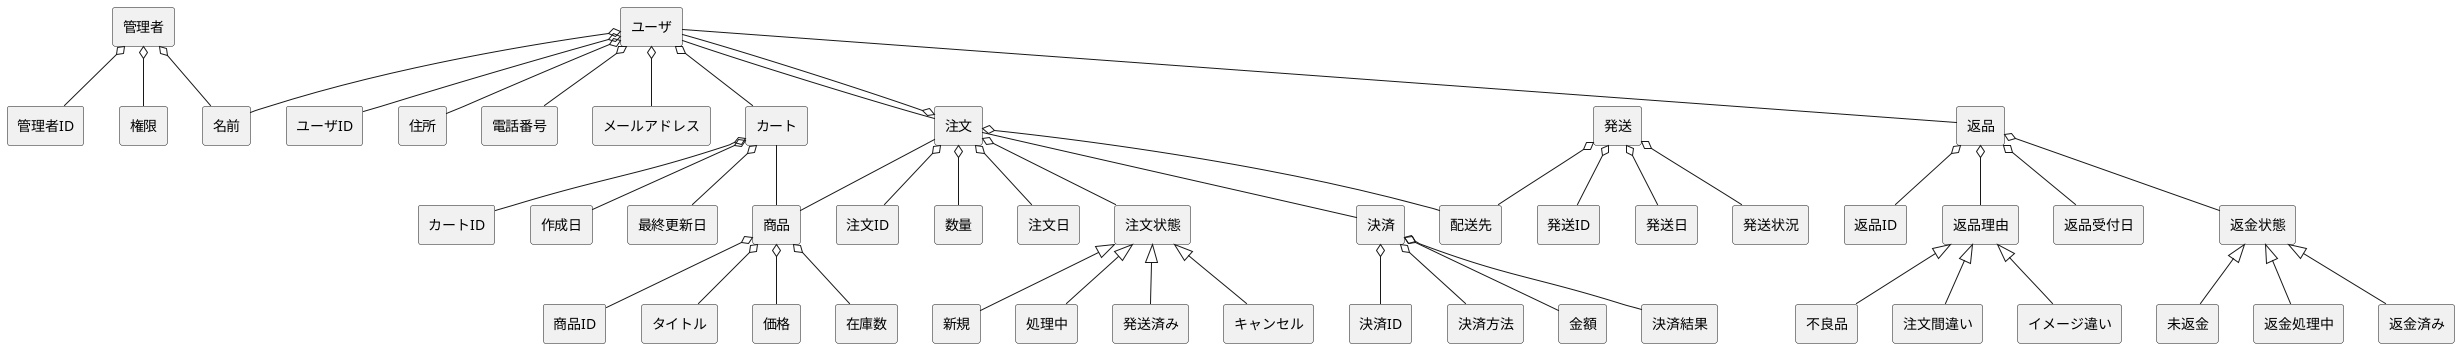 @startuml BBショップドメインモデル図
skinparam componentStyle rectangle

' ユーザ
[ユーザ] o-- [ユーザID]
[ユーザ] o-- [名前]
[ユーザ] o-- [住所]
[ユーザ] o-- [電話番号]
[ユーザ] o-- [メールアドレス]
[ユーザ] -- [注文]
[ユーザ] -- [返品]

' 商品
[商品] o-- [商品ID]
[商品] o-- [タイトル]
[商品] o-- [価格]
[商品] o-- [在庫数]

' 注文
[注文] o-- [注文ID]
[注文] o-- [ユーザ]
[注文] -- [商品]
[注文] o-- [数量]
[注文] o-- [注文日]
[注文] o-- [配送先]
[注文] o-- [注文状態]
[注文] -- [決済]

' 決済
[決済] o-- [決済ID]
[決済] o-- [決済方法]
[決済] o-- [金額]
[決済] o-- [決済結果]

' 発送
[発送] o-- [発送ID]
[発送] o-- [配送先]
[発送] o-- [発送日]
[発送] o-- [発送状況]

' 返品
[返品] o-- [返品ID]
[返品] o-- [返品理由]
[返品] o-- [返品受付日]
[返品] o-- [返金状態]

' 管理者
[管理者] o-- [管理者ID]
[管理者] o-- [名前]
[管理者] o-- [権限]

' カート
[カート] o-- [カートID]
[カート] o-- [作成日]
[カート] o-- [最終更新日]

' 関連
[ユーザ] o-- [カート]
[カート] -- [商品]

' ===== is-a モデル追加 =====
' 注文状態の種類
[注文状態] <|-- [新規]
[注文状態] <|-- [処理中]
[注文状態] <|-- [発送済み]
[注文状態] <|-- [キャンセル]

' 返品理由の種類
[返品理由] <|-- [不良品]
[返品理由] <|-- [注文間違い]
[返品理由] <|-- [イメージ違い]

' 返金状態の種類
[返金状態] <|-- [未返金]
[返金状態] <|-- [返金処理中]
[返金状態] <|-- [返金済み]

@enduml
